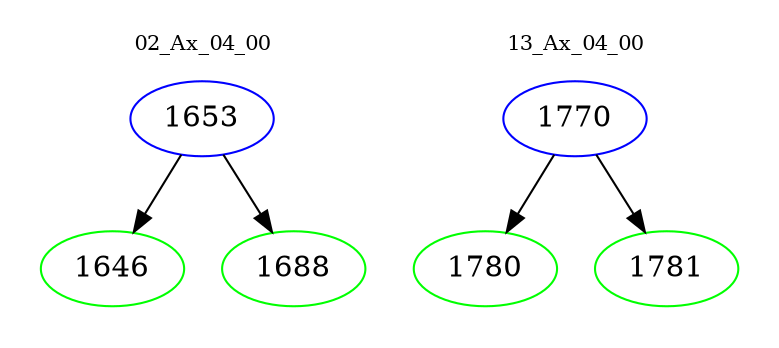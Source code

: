 digraph{
subgraph cluster_0 {
color = white
label = "02_Ax_04_00";
fontsize=10;
T0_1653 [label="1653", color="blue"]
T0_1653 -> T0_1646 [color="black"]
T0_1646 [label="1646", color="green"]
T0_1653 -> T0_1688 [color="black"]
T0_1688 [label="1688", color="green"]
}
subgraph cluster_1 {
color = white
label = "13_Ax_04_00";
fontsize=10;
T1_1770 [label="1770", color="blue"]
T1_1770 -> T1_1780 [color="black"]
T1_1780 [label="1780", color="green"]
T1_1770 -> T1_1781 [color="black"]
T1_1781 [label="1781", color="green"]
}
}
